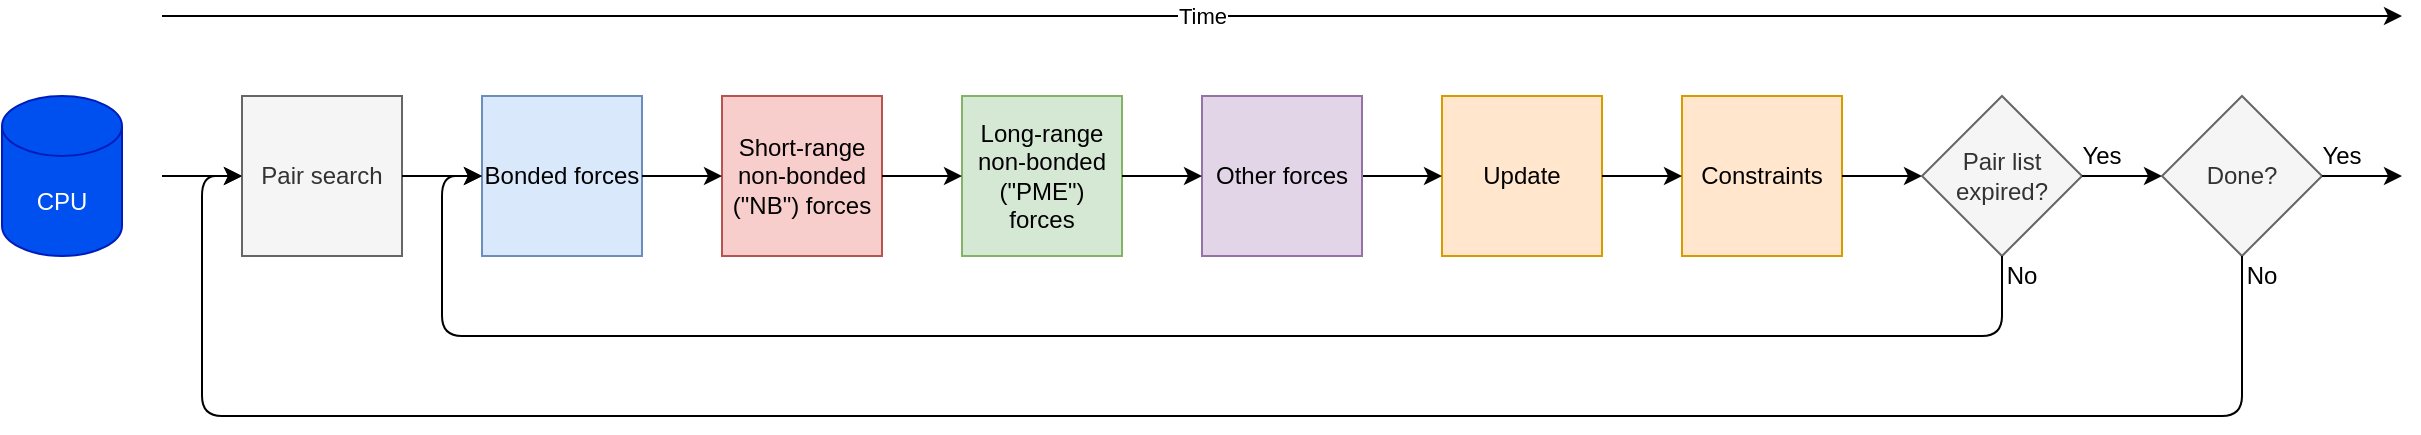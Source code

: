 <mxfile version="14.1.8" type="device"><diagram id="_HBpgSKyVObSuQ_kN55g" name="Page-1"><mxGraphModel dx="1682" dy="1000" grid="1" gridSize="10" guides="1" tooltips="1" connect="1" arrows="1" fold="1" page="1" pageScale="1" pageWidth="1654" pageHeight="1169" math="0" shadow="0"><root><mxCell id="0"/><mxCell id="1" parent="0"/><mxCell id="xqSQ0waNmZC-vH5PV82z-5" value="" style="endArrow=classic;html=1;" parent="1" edge="1"><mxGeometry width="50" height="50" relative="1" as="geometry"><mxPoint x="120" y="240" as="sourcePoint"/><mxPoint x="1240" y="240" as="targetPoint"/></mxGeometry></mxCell><mxCell id="xqSQ0waNmZC-vH5PV82z-6" value="Time" style="edgeLabel;html=1;align=center;verticalAlign=middle;resizable=0;points=[];" parent="xqSQ0waNmZC-vH5PV82z-5" vertex="1" connectable="0"><mxGeometry x="0.142" y="3" relative="1" as="geometry"><mxPoint x="-120" y="3" as="offset"/></mxGeometry></mxCell><mxCell id="xqSQ0waNmZC-vH5PV82z-7" value="Update" style="whiteSpace=wrap;html=1;aspect=fixed;fillColor=#ffe6cc;strokeColor=#d79b00;" parent="1" vertex="1"><mxGeometry x="760" y="280" width="80" height="80" as="geometry"/></mxCell><mxCell id="xqSQ0waNmZC-vH5PV82z-8" value="Constraints" style="whiteSpace=wrap;html=1;aspect=fixed;fillColor=#ffe6cc;strokeColor=#d79b00;" parent="1" vertex="1"><mxGeometry x="880" y="280" width="80" height="80" as="geometry"/></mxCell><mxCell id="xqSQ0waNmZC-vH5PV82z-10" value="" style="endArrow=classic;html=1;exitX=1;exitY=0.5;exitDx=0;exitDy=0;entryX=0;entryY=0.5;entryDx=0;entryDy=0;" parent="1" target="xqSQ0waNmZC-vH5PV82z-7" edge="1"><mxGeometry width="50" height="50" relative="1" as="geometry"><mxPoint x="720" y="320" as="sourcePoint"/><mxPoint x="370" y="330" as="targetPoint"/></mxGeometry></mxCell><mxCell id="xqSQ0waNmZC-vH5PV82z-11" value="" style="endArrow=classic;html=1;exitX=1;exitY=0.5;exitDx=0;exitDy=0;entryX=0;entryY=0.5;entryDx=0;entryDy=0;" parent="1" source="xqSQ0waNmZC-vH5PV82z-7" target="xqSQ0waNmZC-vH5PV82z-8" edge="1"><mxGeometry width="50" height="50" relative="1" as="geometry"><mxPoint x="730" y="330" as="sourcePoint"/><mxPoint x="770" y="330" as="targetPoint"/></mxGeometry></mxCell><mxCell id="xqSQ0waNmZC-vH5PV82z-12" value="" style="endArrow=classic;html=1;exitX=1;exitY=0.5;exitDx=0;exitDy=0;entryX=0;entryY=0.5;entryDx=0;entryDy=0;" parent="1" source="xqSQ0waNmZC-vH5PV82z-8" target="xqSQ0waNmZC-vH5PV82z-13" edge="1"><mxGeometry width="50" height="50" relative="1" as="geometry"><mxPoint x="850" y="331.5" as="sourcePoint"/><mxPoint x="890" y="331.5" as="targetPoint"/></mxGeometry></mxCell><mxCell id="xqSQ0waNmZC-vH5PV82z-13" value="Pair list expired?" style="rhombus;whiteSpace=wrap;html=1;fillColor=#f5f5f5;strokeColor=#666666;fontColor=#333333;" parent="1" vertex="1"><mxGeometry x="1000" y="280" width="80" height="80" as="geometry"/></mxCell><mxCell id="xqSQ0waNmZC-vH5PV82z-14" value="" style="endArrow=classic;html=1;exitX=1;exitY=0.5;exitDx=0;exitDy=0;entryX=0;entryY=0.5;entryDx=0;entryDy=0;" parent="1" source="xqSQ0waNmZC-vH5PV82z-13" target="nZesR5KTaCcrrk03C1Ym-11" edge="1"><mxGeometry width="50" height="50" relative="1" as="geometry"><mxPoint x="860" y="341.5" as="sourcePoint"/><mxPoint x="1120" y="321.5" as="targetPoint"/></mxGeometry></mxCell><mxCell id="xqSQ0waNmZC-vH5PV82z-17" value="Yes" style="text;html=1;strokeColor=none;fillColor=none;align=center;verticalAlign=middle;whiteSpace=wrap;rounded=0;" parent="1" vertex="1"><mxGeometry x="1070" y="300" width="40" height="20" as="geometry"/></mxCell><mxCell id="xqSQ0waNmZC-vH5PV82z-18" value="No" style="text;html=1;strokeColor=none;fillColor=none;align=center;verticalAlign=middle;whiteSpace=wrap;rounded=0;" parent="1" vertex="1"><mxGeometry x="1030" y="360" width="40" height="20" as="geometry"/></mxCell><mxCell id="nZesR5KTaCcrrk03C1Ym-1" value="" style="endArrow=classic;html=1;exitX=1;exitY=0.5;exitDx=0;exitDy=0;entryX=0;entryY=0.5;entryDx=0;entryDy=0;" parent="1" edge="1"><mxGeometry width="50" height="50" relative="1" as="geometry"><mxPoint x="120" y="320" as="sourcePoint"/><mxPoint x="160" y="320" as="targetPoint"/></mxGeometry></mxCell><mxCell id="nZesR5KTaCcrrk03C1Ym-2" value="Pair search" style="whiteSpace=wrap;html=1;aspect=fixed;fillColor=#f5f5f5;strokeColor=#666666;fontColor=#333333;" parent="1" vertex="1"><mxGeometry x="160" y="280" width="80" height="80" as="geometry"/></mxCell><mxCell id="nZesR5KTaCcrrk03C1Ym-3" value="Bonded forces" style="whiteSpace=wrap;html=1;aspect=fixed;fillColor=#dae8fc;strokeColor=#6c8ebf;" parent="1" vertex="1"><mxGeometry x="280" y="280" width="80" height="80" as="geometry"/></mxCell><mxCell id="nZesR5KTaCcrrk03C1Ym-4" value="Short-range&lt;br&gt;non-bonded (&quot;NB&quot;) forces" style="whiteSpace=wrap;html=1;aspect=fixed;fillColor=#f8cecc;strokeColor=#b85450;" parent="1" vertex="1"><mxGeometry x="400" y="280" width="80" height="80" as="geometry"/></mxCell><mxCell id="nZesR5KTaCcrrk03C1Ym-5" value="Long-range non-bonded (&quot;PME&quot;) forces" style="whiteSpace=wrap;html=1;aspect=fixed;fillColor=#d5e8d4;strokeColor=#82b366;" parent="1" vertex="1"><mxGeometry x="520" y="280" width="80" height="80" as="geometry"/></mxCell><mxCell id="nZesR5KTaCcrrk03C1Ym-6" value="Other forces" style="whiteSpace=wrap;html=1;aspect=fixed;fillColor=#e1d5e7;strokeColor=#9673a6;" parent="1" vertex="1"><mxGeometry x="640" y="280" width="80" height="80" as="geometry"/></mxCell><mxCell id="nZesR5KTaCcrrk03C1Ym-7" value="" style="endArrow=classic;html=1;exitX=1;exitY=0.5;exitDx=0;exitDy=0;" parent="1" source="nZesR5KTaCcrrk03C1Ym-3" edge="1"><mxGeometry width="50" height="50" relative="1" as="geometry"><mxPoint x="730" y="330" as="sourcePoint"/><mxPoint x="400" y="320" as="targetPoint"/></mxGeometry></mxCell><mxCell id="nZesR5KTaCcrrk03C1Ym-8" value="" style="endArrow=classic;html=1;exitX=1;exitY=0.5;exitDx=0;exitDy=0;entryX=0;entryY=0.5;entryDx=0;entryDy=0;" parent="1" source="nZesR5KTaCcrrk03C1Ym-4" target="nZesR5KTaCcrrk03C1Ym-5" edge="1"><mxGeometry width="50" height="50" relative="1" as="geometry"><mxPoint x="370" y="330" as="sourcePoint"/><mxPoint x="410" y="330" as="targetPoint"/></mxGeometry></mxCell><mxCell id="nZesR5KTaCcrrk03C1Ym-9" value="" style="endArrow=classic;html=1;exitX=1;exitY=0.5;exitDx=0;exitDy=0;entryX=0;entryY=0.5;entryDx=0;entryDy=0;" parent="1" source="nZesR5KTaCcrrk03C1Ym-5" target="nZesR5KTaCcrrk03C1Ym-6" edge="1"><mxGeometry width="50" height="50" relative="1" as="geometry"><mxPoint x="490" y="330" as="sourcePoint"/><mxPoint x="530" y="330" as="targetPoint"/></mxGeometry></mxCell><mxCell id="nZesR5KTaCcrrk03C1Ym-11" value="Done?" style="rhombus;whiteSpace=wrap;html=1;fillColor=#f5f5f5;strokeColor=#666666;fontColor=#333333;" parent="1" vertex="1"><mxGeometry x="1120" y="280" width="80" height="80" as="geometry"/></mxCell><mxCell id="nZesR5KTaCcrrk03C1Ym-12" value="" style="endArrow=classic;html=1;exitX=1;exitY=0.5;exitDx=0;exitDy=0;" parent="1" source="nZesR5KTaCcrrk03C1Ym-11" edge="1"><mxGeometry width="50" height="50" relative="1" as="geometry"><mxPoint x="970" y="331.5" as="sourcePoint"/><mxPoint x="1240" y="320" as="targetPoint"/></mxGeometry></mxCell><mxCell id="nZesR5KTaCcrrk03C1Ym-13" value="Yes" style="text;html=1;strokeColor=none;fillColor=none;align=center;verticalAlign=middle;whiteSpace=wrap;rounded=0;" parent="1" vertex="1"><mxGeometry x="1190" y="300" width="40" height="20" as="geometry"/></mxCell><mxCell id="nZesR5KTaCcrrk03C1Ym-14" value="" style="endArrow=classic;html=1;exitX=0.5;exitY=1;exitDx=0;exitDy=0;" parent="1" source="nZesR5KTaCcrrk03C1Ym-11" edge="1"><mxGeometry width="50" height="50" relative="1" as="geometry"><mxPoint x="640" y="580" as="sourcePoint"/><mxPoint x="160" y="320" as="targetPoint"/><Array as="points"><mxPoint x="1160" y="440"/><mxPoint x="140" y="440"/><mxPoint x="140" y="320"/></Array></mxGeometry></mxCell><mxCell id="nZesR5KTaCcrrk03C1Ym-15" value="" style="endArrow=classic;html=1;exitX=0.5;exitY=1;exitDx=0;exitDy=0;" parent="1" source="xqSQ0waNmZC-vH5PV82z-13" edge="1"><mxGeometry width="50" height="50" relative="1" as="geometry"><mxPoint x="640" y="550" as="sourcePoint"/><mxPoint x="280" y="320" as="targetPoint"/><Array as="points"><mxPoint x="1040" y="400"/><mxPoint x="260" y="400"/><mxPoint x="260" y="320"/></Array></mxGeometry></mxCell><mxCell id="nZesR5KTaCcrrk03C1Ym-16" value="No" style="text;html=1;strokeColor=none;fillColor=none;align=center;verticalAlign=middle;whiteSpace=wrap;rounded=0;" parent="1" vertex="1"><mxGeometry x="1150" y="360" width="40" height="20" as="geometry"/></mxCell><mxCell id="nZesR5KTaCcrrk03C1Ym-17" value="CPU" style="shape=cylinder3;whiteSpace=wrap;html=1;boundedLbl=1;backgroundOutline=1;size=15;fillColor=#0050ef;strokeColor=#001DBC;fontColor=#ffffff;" parent="1" vertex="1"><mxGeometry x="40" y="280" width="60" height="80" as="geometry"/></mxCell><mxCell id="nZesR5KTaCcrrk03C1Ym-19" value="" style="endArrow=classic;html=1;exitX=1;exitY=0.5;exitDx=0;exitDy=0;" parent="1" source="nZesR5KTaCcrrk03C1Ym-2" edge="1"><mxGeometry width="50" height="50" relative="1" as="geometry"><mxPoint x="370" y="330" as="sourcePoint"/><mxPoint x="280" y="320" as="targetPoint"/></mxGeometry></mxCell></root></mxGraphModel></diagram></mxfile>